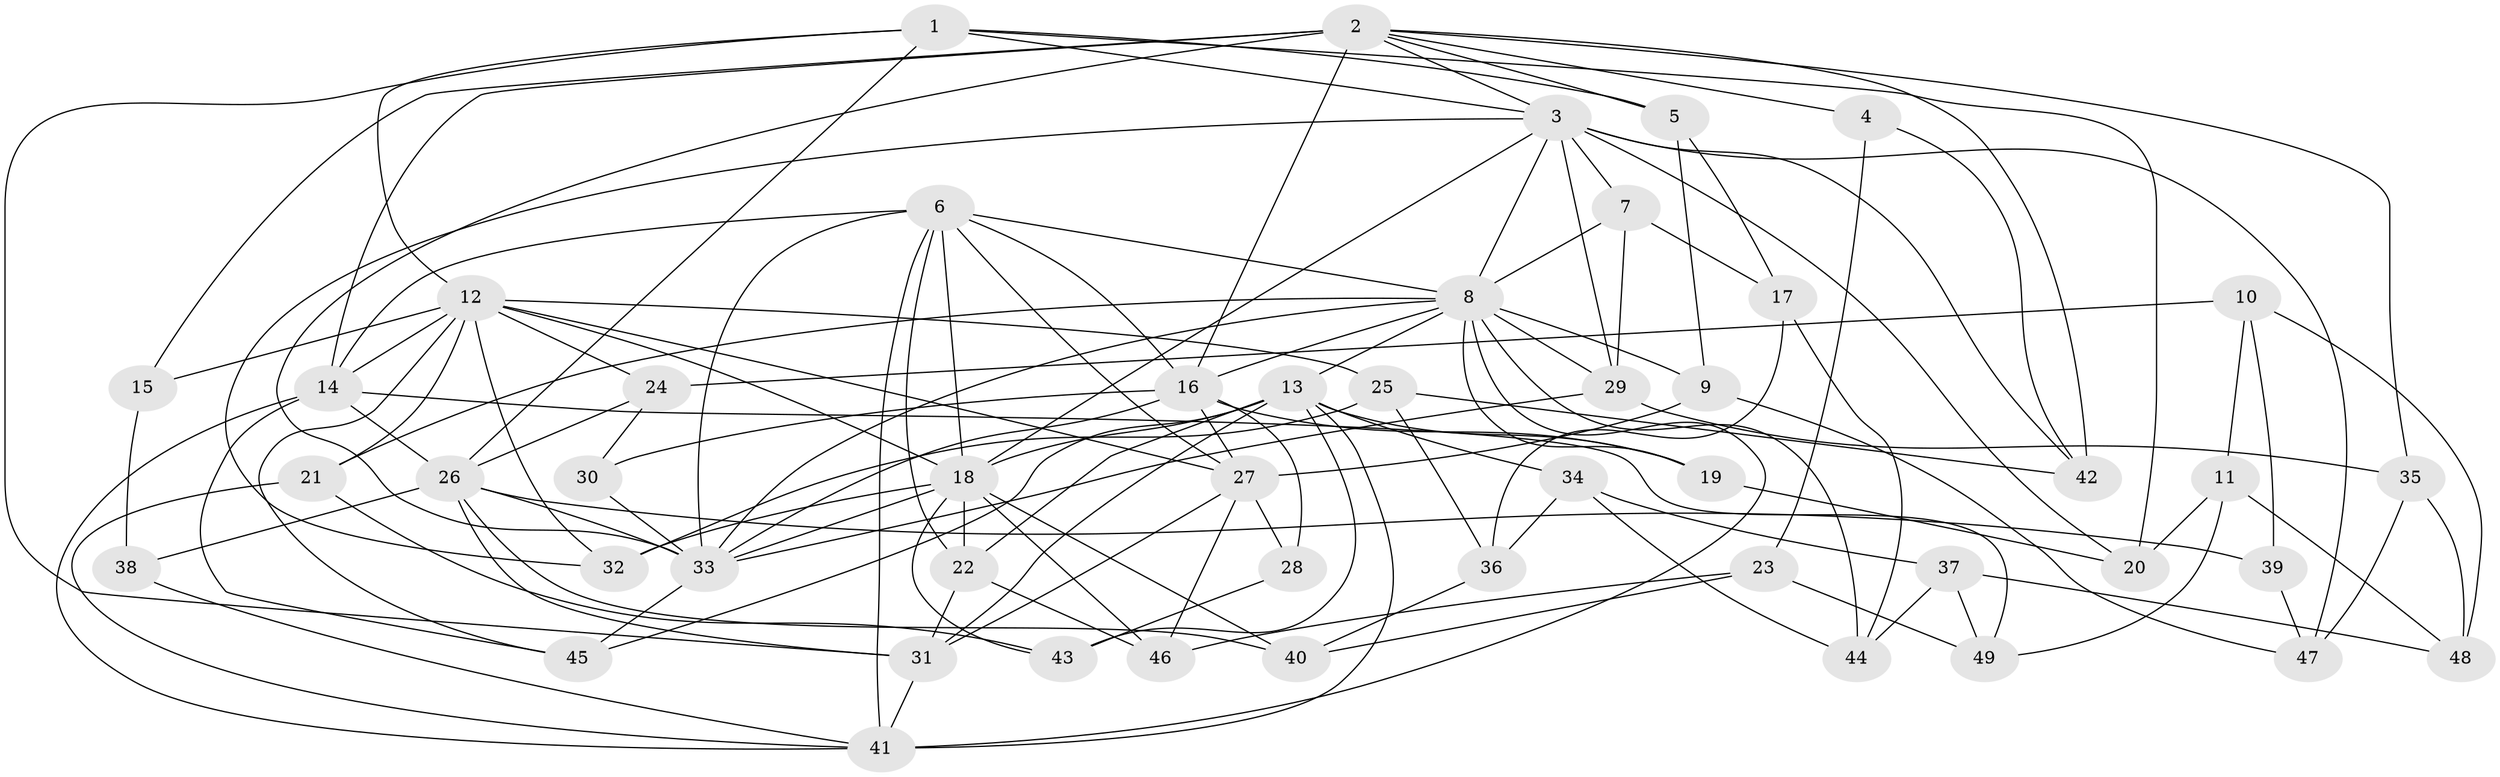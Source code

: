 // original degree distribution, {4: 1.0}
// Generated by graph-tools (version 1.1) at 2025/37/03/09/25 02:37:50]
// undirected, 49 vertices, 129 edges
graph export_dot {
graph [start="1"]
  node [color=gray90,style=filled];
  1;
  2;
  3;
  4;
  5;
  6;
  7;
  8;
  9;
  10;
  11;
  12;
  13;
  14;
  15;
  16;
  17;
  18;
  19;
  20;
  21;
  22;
  23;
  24;
  25;
  26;
  27;
  28;
  29;
  30;
  31;
  32;
  33;
  34;
  35;
  36;
  37;
  38;
  39;
  40;
  41;
  42;
  43;
  44;
  45;
  46;
  47;
  48;
  49;
  1 -- 3 [weight=1.0];
  1 -- 5 [weight=1.0];
  1 -- 12 [weight=1.0];
  1 -- 20 [weight=2.0];
  1 -- 26 [weight=1.0];
  1 -- 31 [weight=2.0];
  2 -- 3 [weight=1.0];
  2 -- 4 [weight=2.0];
  2 -- 5 [weight=1.0];
  2 -- 14 [weight=2.0];
  2 -- 15 [weight=2.0];
  2 -- 16 [weight=1.0];
  2 -- 33 [weight=1.0];
  2 -- 35 [weight=1.0];
  2 -- 42 [weight=1.0];
  3 -- 7 [weight=1.0];
  3 -- 8 [weight=1.0];
  3 -- 18 [weight=1.0];
  3 -- 20 [weight=2.0];
  3 -- 29 [weight=2.0];
  3 -- 32 [weight=1.0];
  3 -- 42 [weight=1.0];
  3 -- 47 [weight=1.0];
  4 -- 23 [weight=1.0];
  4 -- 42 [weight=1.0];
  5 -- 9 [weight=1.0];
  5 -- 17 [weight=1.0];
  6 -- 8 [weight=1.0];
  6 -- 14 [weight=1.0];
  6 -- 16 [weight=1.0];
  6 -- 18 [weight=2.0];
  6 -- 22 [weight=1.0];
  6 -- 27 [weight=1.0];
  6 -- 33 [weight=2.0];
  6 -- 41 [weight=1.0];
  7 -- 8 [weight=1.0];
  7 -- 17 [weight=1.0];
  7 -- 29 [weight=1.0];
  8 -- 9 [weight=1.0];
  8 -- 13 [weight=1.0];
  8 -- 16 [weight=1.0];
  8 -- 19 [weight=1.0];
  8 -- 21 [weight=1.0];
  8 -- 29 [weight=1.0];
  8 -- 33 [weight=1.0];
  8 -- 41 [weight=1.0];
  8 -- 44 [weight=1.0];
  9 -- 27 [weight=1.0];
  9 -- 47 [weight=1.0];
  10 -- 11 [weight=1.0];
  10 -- 24 [weight=1.0];
  10 -- 39 [weight=1.0];
  10 -- 48 [weight=1.0];
  11 -- 20 [weight=1.0];
  11 -- 48 [weight=1.0];
  11 -- 49 [weight=1.0];
  12 -- 14 [weight=1.0];
  12 -- 15 [weight=1.0];
  12 -- 18 [weight=1.0];
  12 -- 21 [weight=1.0];
  12 -- 24 [weight=1.0];
  12 -- 25 [weight=1.0];
  12 -- 27 [weight=1.0];
  12 -- 32 [weight=1.0];
  12 -- 45 [weight=1.0];
  13 -- 18 [weight=1.0];
  13 -- 19 [weight=1.0];
  13 -- 22 [weight=1.0];
  13 -- 31 [weight=1.0];
  13 -- 34 [weight=1.0];
  13 -- 41 [weight=2.0];
  13 -- 43 [weight=1.0];
  13 -- 45 [weight=1.0];
  14 -- 26 [weight=1.0];
  14 -- 41 [weight=1.0];
  14 -- 45 [weight=1.0];
  14 -- 49 [weight=1.0];
  15 -- 38 [weight=1.0];
  16 -- 19 [weight=1.0];
  16 -- 27 [weight=1.0];
  16 -- 28 [weight=2.0];
  16 -- 30 [weight=2.0];
  16 -- 33 [weight=1.0];
  17 -- 36 [weight=1.0];
  17 -- 44 [weight=1.0];
  18 -- 22 [weight=2.0];
  18 -- 32 [weight=1.0];
  18 -- 33 [weight=1.0];
  18 -- 40 [weight=1.0];
  18 -- 43 [weight=1.0];
  18 -- 46 [weight=1.0];
  19 -- 20 [weight=1.0];
  21 -- 41 [weight=1.0];
  21 -- 43 [weight=1.0];
  22 -- 31 [weight=1.0];
  22 -- 46 [weight=1.0];
  23 -- 40 [weight=1.0];
  23 -- 46 [weight=1.0];
  23 -- 49 [weight=1.0];
  24 -- 26 [weight=1.0];
  24 -- 30 [weight=1.0];
  25 -- 32 [weight=1.0];
  25 -- 36 [weight=1.0];
  25 -- 42 [weight=1.0];
  26 -- 31 [weight=1.0];
  26 -- 33 [weight=1.0];
  26 -- 38 [weight=2.0];
  26 -- 39 [weight=2.0];
  26 -- 40 [weight=1.0];
  27 -- 28 [weight=1.0];
  27 -- 31 [weight=2.0];
  27 -- 46 [weight=1.0];
  28 -- 43 [weight=1.0];
  29 -- 33 [weight=1.0];
  29 -- 35 [weight=1.0];
  30 -- 33 [weight=1.0];
  31 -- 41 [weight=1.0];
  33 -- 45 [weight=1.0];
  34 -- 36 [weight=1.0];
  34 -- 37 [weight=1.0];
  34 -- 44 [weight=1.0];
  35 -- 47 [weight=1.0];
  35 -- 48 [weight=1.0];
  36 -- 40 [weight=1.0];
  37 -- 44 [weight=1.0];
  37 -- 48 [weight=1.0];
  37 -- 49 [weight=1.0];
  38 -- 41 [weight=1.0];
  39 -- 47 [weight=1.0];
}
